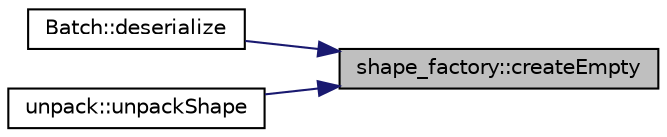 digraph "shape_factory::createEmpty"
{
 // LATEX_PDF_SIZE
  bgcolor="transparent";
  edge [fontname="Helvetica",fontsize="10",labelfontname="Helvetica",labelfontsize="10"];
  node [fontname="Helvetica",fontsize="10",shape=record];
  rankdir="RL";
  Node1 [label="shape_factory::createEmpty",height=0.2,width=0.4,color="black", fillcolor="grey75", style="filled", fontcolor="black",tooltip="creates an empty shape object of the specified data type."];
  Node1 -> Node2 [dir="back",color="midnightblue",fontsize="10",style="solid",fontname="Helvetica"];
  Node2 [label="Batch::deserialize",height=0.2,width=0.4,color="black",URL="$structBatch.html#a20591aa6b7564041ad45ef54c784a9fe",tooltip="fills the struct with data from the input serialized buffer The caller must free the buffer memory"];
  Node1 -> Node3 [dir="back",color="midnightblue",fontsize="10",style="solid",fontname="Helvetica"];
  Node3 [label="unpack::unpackShape",height=0.2,width=0.4,color="black",URL="$namespaceunpack.html#a33634cece71f49b97e0786c78f92a35d",tooltip="unpacks a shape appropriately based on its type."];
}
